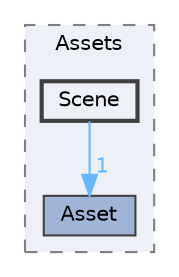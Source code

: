 digraph "C:/dev/c-cpp/C78Engine/C78Engine/src/C78E/Assets/Scene"
{
 // LATEX_PDF_SIZE
  bgcolor="transparent";
  edge [fontname=Helvetica,fontsize=10,labelfontname=Helvetica,labelfontsize=10];
  node [fontname=Helvetica,fontsize=10,shape=box,height=0.2,width=0.4];
  compound=true
  subgraph clusterdir_6040b2ffaedfa60e1ddfa743591d8b51 {
    graph [ bgcolor="#edf0f7", pencolor="grey50", label="Assets", fontname=Helvetica,fontsize=10 style="filled,dashed", URL="dir_6040b2ffaedfa60e1ddfa743591d8b51.html",tooltip=""]
  dir_d891629be55c9bf3eabc46d424e0e2b5 [label="Asset", fillcolor="#a2b4d6", color="grey25", style="filled", URL="dir_d891629be55c9bf3eabc46d424e0e2b5.html",tooltip=""];
  dir_ef9962a13b7dec153a2b3d4ceda602c5 [label="Scene", fillcolor="#edf0f7", color="grey25", style="filled,bold", URL="dir_ef9962a13b7dec153a2b3d4ceda602c5.html",tooltip=""];
  }
  dir_ef9962a13b7dec153a2b3d4ceda602c5->dir_d891629be55c9bf3eabc46d424e0e2b5 [headlabel="1", labeldistance=1.5 headhref="dir_000020_000000.html" href="dir_000020_000000.html" color="steelblue1" fontcolor="steelblue1"];
}
